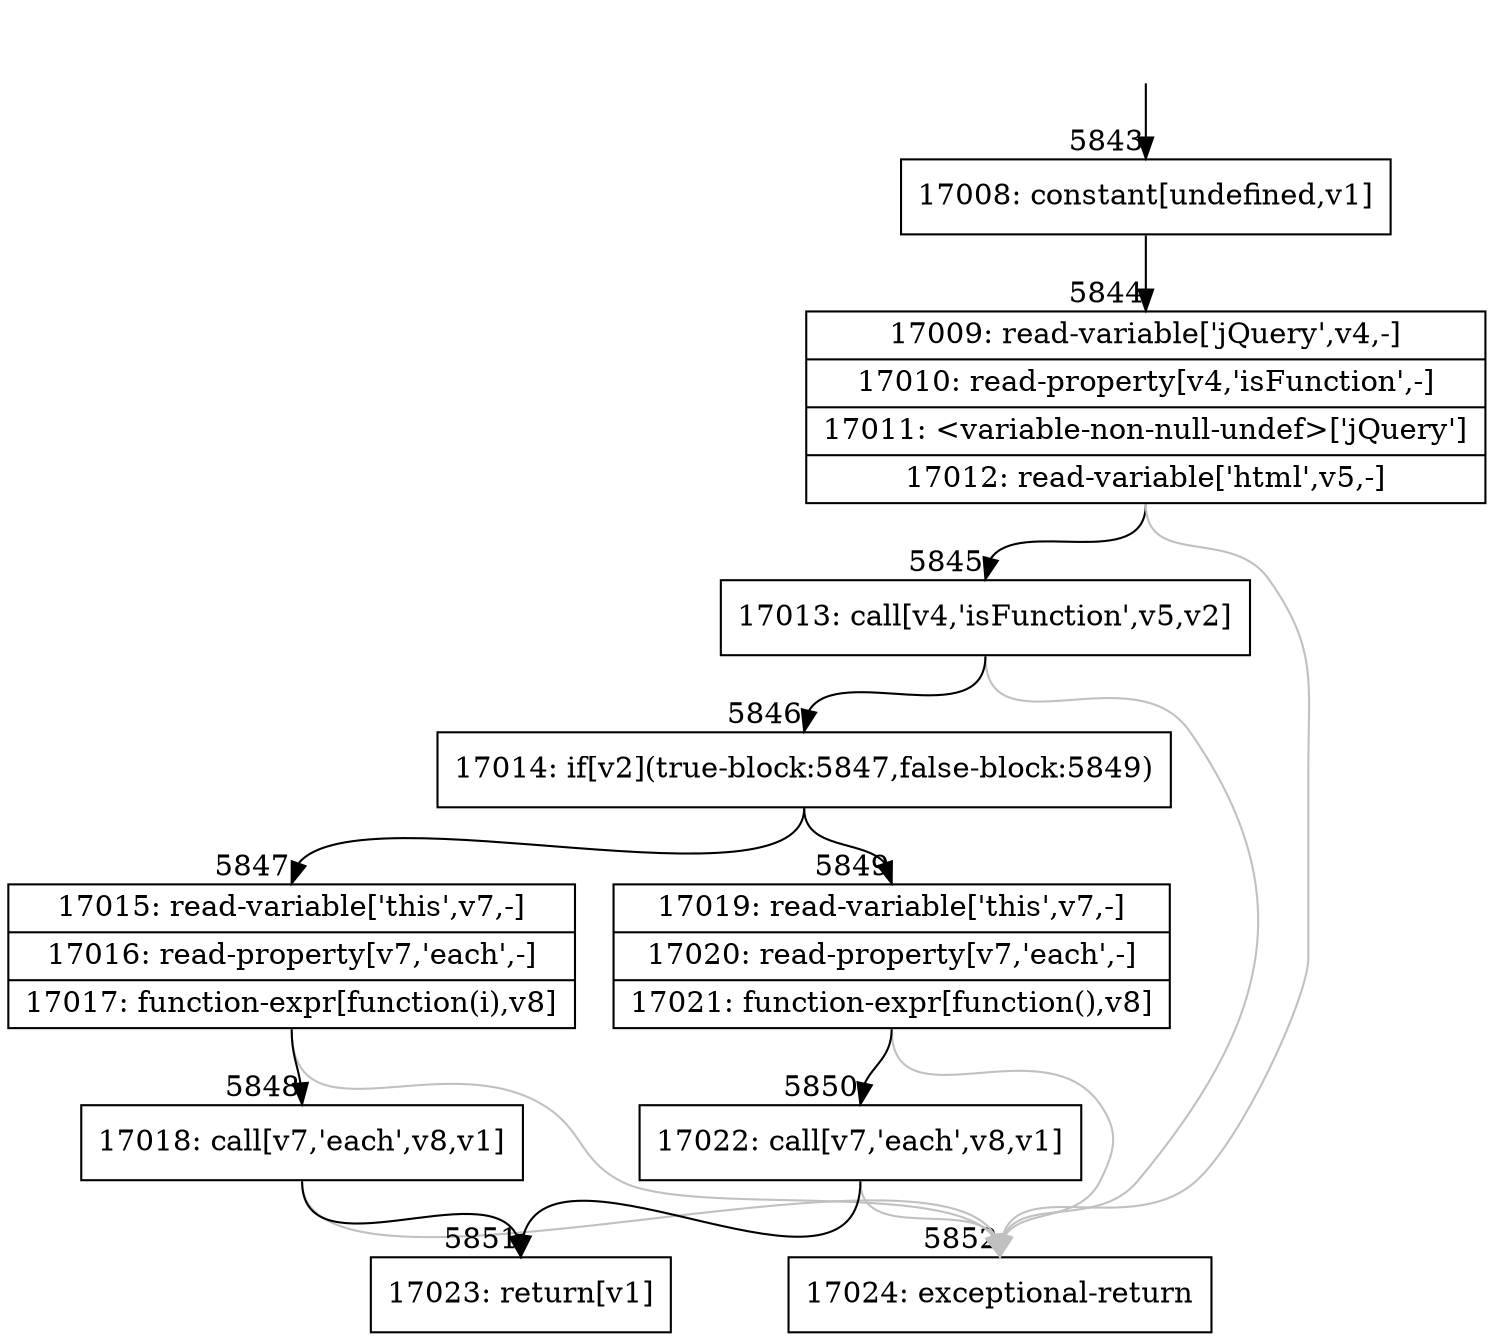 digraph {
rankdir="TD"
BB_entry378[shape=none,label=""];
BB_entry378 -> BB5843 [tailport=s, headport=n, headlabel="    5843"]
BB5843 [shape=record label="{17008: constant[undefined,v1]}" ] 
BB5843 -> BB5844 [tailport=s, headport=n, headlabel="      5844"]
BB5844 [shape=record label="{17009: read-variable['jQuery',v4,-]|17010: read-property[v4,'isFunction',-]|17011: \<variable-non-null-undef\>['jQuery']|17012: read-variable['html',v5,-]}" ] 
BB5844 -> BB5845 [tailport=s, headport=n, headlabel="      5845"]
BB5844 -> BB5852 [tailport=s, headport=n, color=gray, headlabel="      5852"]
BB5845 [shape=record label="{17013: call[v4,'isFunction',v5,v2]}" ] 
BB5845 -> BB5846 [tailport=s, headport=n, headlabel="      5846"]
BB5845 -> BB5852 [tailport=s, headport=n, color=gray]
BB5846 [shape=record label="{17014: if[v2](true-block:5847,false-block:5849)}" ] 
BB5846 -> BB5847 [tailport=s, headport=n, headlabel="      5847"]
BB5846 -> BB5849 [tailport=s, headport=n, headlabel="      5849"]
BB5847 [shape=record label="{17015: read-variable['this',v7,-]|17016: read-property[v7,'each',-]|17017: function-expr[function(i),v8]}" ] 
BB5847 -> BB5848 [tailport=s, headport=n, headlabel="      5848"]
BB5847 -> BB5852 [tailport=s, headport=n, color=gray]
BB5848 [shape=record label="{17018: call[v7,'each',v8,v1]}" ] 
BB5848 -> BB5851 [tailport=s, headport=n, headlabel="      5851"]
BB5848 -> BB5852 [tailport=s, headport=n, color=gray]
BB5849 [shape=record label="{17019: read-variable['this',v7,-]|17020: read-property[v7,'each',-]|17021: function-expr[function(),v8]}" ] 
BB5849 -> BB5850 [tailport=s, headport=n, headlabel="      5850"]
BB5849 -> BB5852 [tailport=s, headport=n, color=gray]
BB5850 [shape=record label="{17022: call[v7,'each',v8,v1]}" ] 
BB5850 -> BB5851 [tailport=s, headport=n]
BB5850 -> BB5852 [tailport=s, headport=n, color=gray]
BB5851 [shape=record label="{17023: return[v1]}" ] 
BB5852 [shape=record label="{17024: exceptional-return}" ] 
}
